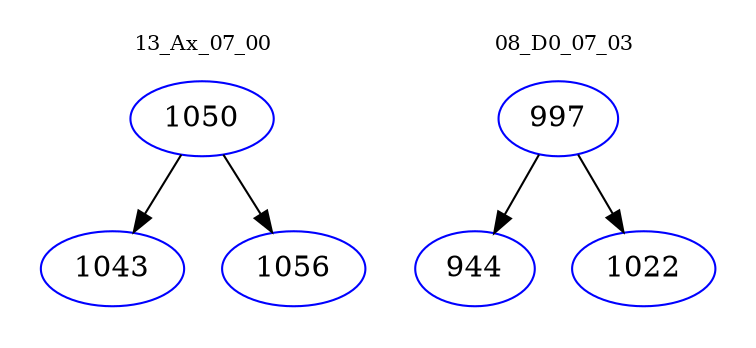 digraph{
subgraph cluster_0 {
color = white
label = "13_Ax_07_00";
fontsize=10;
T0_1050 [label="1050", color="blue"]
T0_1050 -> T0_1043 [color="black"]
T0_1043 [label="1043", color="blue"]
T0_1050 -> T0_1056 [color="black"]
T0_1056 [label="1056", color="blue"]
}
subgraph cluster_1 {
color = white
label = "08_D0_07_03";
fontsize=10;
T1_997 [label="997", color="blue"]
T1_997 -> T1_944 [color="black"]
T1_944 [label="944", color="blue"]
T1_997 -> T1_1022 [color="black"]
T1_1022 [label="1022", color="blue"]
}
}
